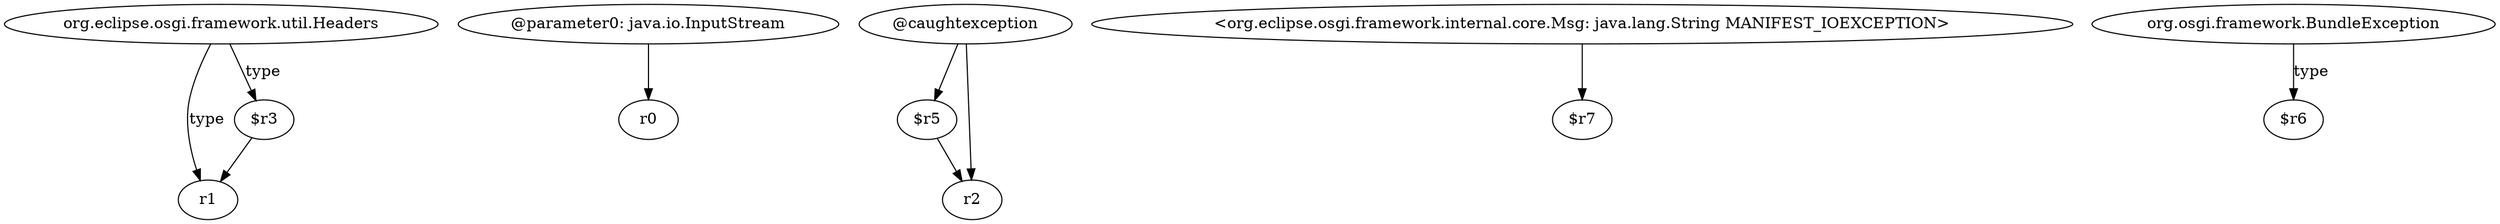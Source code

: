 digraph g {
0[label="org.eclipse.osgi.framework.util.Headers"]
1[label="r1"]
0->1[label="type"]
2[label="$r3"]
2->1[label=""]
3[label="@parameter0: java.io.InputStream"]
4[label="r0"]
3->4[label=""]
5[label="$r5"]
6[label="r2"]
5->6[label=""]
7[label="@caughtexception"]
7->5[label=""]
7->6[label=""]
0->2[label="type"]
8[label="<org.eclipse.osgi.framework.internal.core.Msg: java.lang.String MANIFEST_IOEXCEPTION>"]
9[label="$r7"]
8->9[label=""]
10[label="org.osgi.framework.BundleException"]
11[label="$r6"]
10->11[label="type"]
}